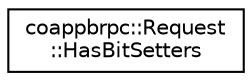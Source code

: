 digraph "Graphical Class Hierarchy"
{
  edge [fontname="Helvetica",fontsize="10",labelfontname="Helvetica",labelfontsize="10"];
  node [fontname="Helvetica",fontsize="10",shape=record];
  rankdir="LR";
  Node0 [label="coappbrpc::Request\l::HasBitSetters",height=0.2,width=0.4,color="black", fillcolor="white", style="filled",URL="$classcoappbrpc_1_1Request_1_1HasBitSetters.html"];
}
